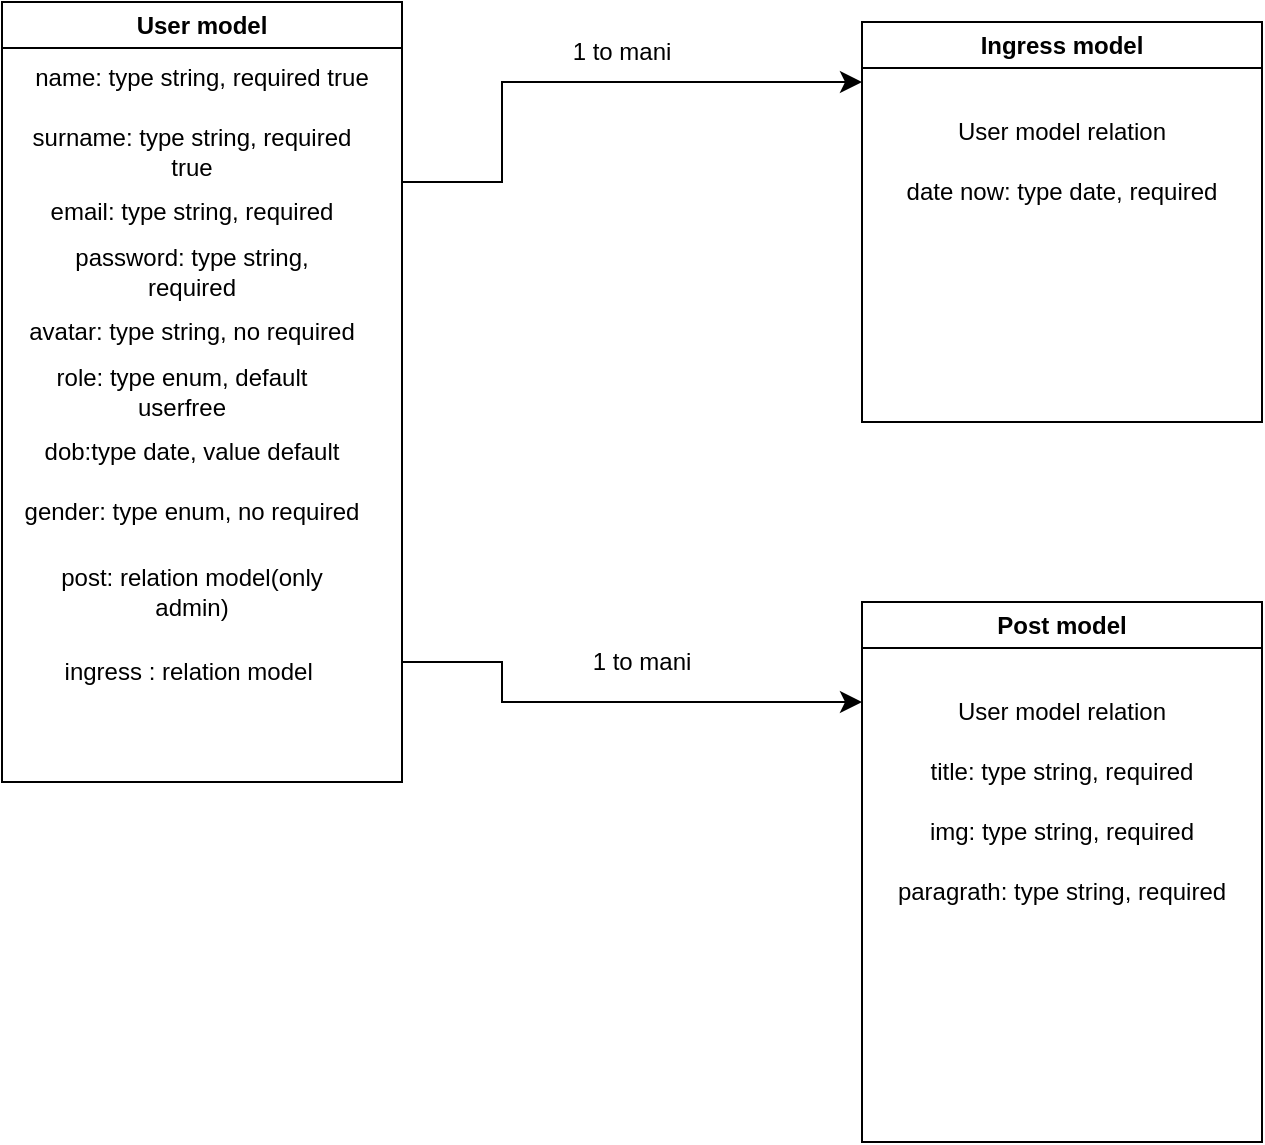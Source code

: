 <mxfile version="24.8.6">
  <diagram name="Pagina-1" id="JOIgIn3KbeQ9x2CKIV-x">
    <mxGraphModel dx="1434" dy="785" grid="1" gridSize="10" guides="1" tooltips="1" connect="1" arrows="1" fold="1" page="1" pageScale="1" pageWidth="827" pageHeight="1169" math="0" shadow="0">
      <root>
        <mxCell id="0" />
        <mxCell id="1" parent="0" />
        <mxCell id="KtjzIo8N0zQSq1fHEVoi-2" value="User model" style="swimlane;whiteSpace=wrap;html=1;" vertex="1" parent="1">
          <mxGeometry x="50" y="70" width="200" height="390" as="geometry" />
        </mxCell>
        <mxCell id="KtjzIo8N0zQSq1fHEVoi-3" value="name: type string, required true&lt;div&gt;&lt;div&gt;&lt;br&gt;&lt;/div&gt;&lt;/div&gt;" style="text;html=1;align=center;verticalAlign=middle;whiteSpace=wrap;rounded=0;" vertex="1" parent="KtjzIo8N0zQSq1fHEVoi-2">
          <mxGeometry x="10" y="30" width="180" height="30" as="geometry" />
        </mxCell>
        <mxCell id="KtjzIo8N0zQSq1fHEVoi-4" value="surname: type string, required true" style="text;html=1;align=center;verticalAlign=middle;whiteSpace=wrap;rounded=0;" vertex="1" parent="KtjzIo8N0zQSq1fHEVoi-2">
          <mxGeometry x="10" y="60" width="170" height="30" as="geometry" />
        </mxCell>
        <mxCell id="KtjzIo8N0zQSq1fHEVoi-5" value="email: type string, required" style="text;html=1;align=center;verticalAlign=middle;whiteSpace=wrap;rounded=0;" vertex="1" parent="KtjzIo8N0zQSq1fHEVoi-2">
          <mxGeometry x="10" y="90" width="170" height="30" as="geometry" />
        </mxCell>
        <mxCell id="KtjzIo8N0zQSq1fHEVoi-6" value="role: type enum, default userfree" style="text;html=1;align=center;verticalAlign=middle;whiteSpace=wrap;rounded=0;" vertex="1" parent="KtjzIo8N0zQSq1fHEVoi-2">
          <mxGeometry x="10" y="180" width="160" height="30" as="geometry" />
        </mxCell>
        <mxCell id="KtjzIo8N0zQSq1fHEVoi-7" value="avatar: type string, no required" style="text;html=1;align=center;verticalAlign=middle;whiteSpace=wrap;rounded=0;" vertex="1" parent="KtjzIo8N0zQSq1fHEVoi-2">
          <mxGeometry x="10" y="150" width="170" height="30" as="geometry" />
        </mxCell>
        <mxCell id="KtjzIo8N0zQSq1fHEVoi-8" value="dob:type date, value default" style="text;html=1;align=center;verticalAlign=middle;whiteSpace=wrap;rounded=0;" vertex="1" parent="KtjzIo8N0zQSq1fHEVoi-2">
          <mxGeometry x="10" y="210" width="170" height="30" as="geometry" />
        </mxCell>
        <mxCell id="KtjzIo8N0zQSq1fHEVoi-10" value="password: type string, required" style="text;html=1;align=center;verticalAlign=middle;whiteSpace=wrap;rounded=0;" vertex="1" parent="KtjzIo8N0zQSq1fHEVoi-2">
          <mxGeometry x="20" y="120" width="150" height="30" as="geometry" />
        </mxCell>
        <mxCell id="KtjzIo8N0zQSq1fHEVoi-11" value="gender: type enum, no required" style="text;html=1;align=center;verticalAlign=middle;whiteSpace=wrap;rounded=0;" vertex="1" parent="KtjzIo8N0zQSq1fHEVoi-2">
          <mxGeometry x="10" y="240" width="170" height="30" as="geometry" />
        </mxCell>
        <mxCell id="KtjzIo8N0zQSq1fHEVoi-12" value="post: relation model(only admin)" style="text;html=1;align=center;verticalAlign=middle;whiteSpace=wrap;rounded=0;" vertex="1" parent="KtjzIo8N0zQSq1fHEVoi-2">
          <mxGeometry x="10" y="280" width="170" height="30" as="geometry" />
        </mxCell>
        <mxCell id="KtjzIo8N0zQSq1fHEVoi-13" value="ingress : relation model&amp;nbsp;" style="text;html=1;align=center;verticalAlign=middle;whiteSpace=wrap;rounded=0;" vertex="1" parent="KtjzIo8N0zQSq1fHEVoi-2">
          <mxGeometry x="10" y="320" width="170" height="30" as="geometry" />
        </mxCell>
        <mxCell id="KtjzIo8N0zQSq1fHEVoi-23" value="Ingress model" style="swimlane;whiteSpace=wrap;html=1;" vertex="1" parent="1">
          <mxGeometry x="480" y="80" width="200" height="200" as="geometry" />
        </mxCell>
        <mxCell id="KtjzIo8N0zQSq1fHEVoi-29" value="User model relation" style="text;html=1;align=center;verticalAlign=middle;whiteSpace=wrap;rounded=0;" vertex="1" parent="KtjzIo8N0zQSq1fHEVoi-23">
          <mxGeometry x="10" y="40" width="180" height="30" as="geometry" />
        </mxCell>
        <mxCell id="KtjzIo8N0zQSq1fHEVoi-30" value="date now: type date, required" style="text;html=1;align=center;verticalAlign=middle;whiteSpace=wrap;rounded=0;" vertex="1" parent="KtjzIo8N0zQSq1fHEVoi-23">
          <mxGeometry x="10" y="70" width="180" height="30" as="geometry" />
        </mxCell>
        <mxCell id="KtjzIo8N0zQSq1fHEVoi-24" value="" style="edgeStyle=segmentEdgeStyle;endArrow=classic;html=1;curved=0;rounded=0;endSize=8;startSize=8;sourcePerimeterSpacing=0;targetPerimeterSpacing=0;" edge="1" parent="1">
          <mxGeometry width="100" relative="1" as="geometry">
            <mxPoint x="250" y="120" as="sourcePoint" />
            <mxPoint x="480" y="110" as="targetPoint" />
            <Array as="points">
              <mxPoint x="300" y="160" />
            </Array>
          </mxGeometry>
        </mxCell>
        <mxCell id="KtjzIo8N0zQSq1fHEVoi-27" value="1 to mani" style="text;html=1;align=center;verticalAlign=middle;whiteSpace=wrap;rounded=0;" vertex="1" parent="1">
          <mxGeometry x="330" y="80" width="60" height="30" as="geometry" />
        </mxCell>
        <mxCell id="KtjzIo8N0zQSq1fHEVoi-31" value="Post model" style="swimlane;whiteSpace=wrap;html=1;" vertex="1" parent="1">
          <mxGeometry x="480" y="370" width="200" height="270" as="geometry" />
        </mxCell>
        <mxCell id="KtjzIo8N0zQSq1fHEVoi-32" value="User model relation" style="text;html=1;align=center;verticalAlign=middle;whiteSpace=wrap;rounded=0;" vertex="1" parent="KtjzIo8N0zQSq1fHEVoi-31">
          <mxGeometry x="10" y="40" width="180" height="30" as="geometry" />
        </mxCell>
        <mxCell id="KtjzIo8N0zQSq1fHEVoi-33" value="title: type string, required" style="text;html=1;align=center;verticalAlign=middle;whiteSpace=wrap;rounded=0;" vertex="1" parent="KtjzIo8N0zQSq1fHEVoi-31">
          <mxGeometry x="10" y="70" width="180" height="30" as="geometry" />
        </mxCell>
        <mxCell id="KtjzIo8N0zQSq1fHEVoi-34" value="img: type string, required" style="text;html=1;align=center;verticalAlign=middle;whiteSpace=wrap;rounded=0;" vertex="1" parent="KtjzIo8N0zQSq1fHEVoi-31">
          <mxGeometry x="10" y="100" width="180" height="30" as="geometry" />
        </mxCell>
        <mxCell id="KtjzIo8N0zQSq1fHEVoi-35" value="" style="edgeStyle=segmentEdgeStyle;endArrow=classic;html=1;curved=0;rounded=0;endSize=8;startSize=8;sourcePerimeterSpacing=0;targetPerimeterSpacing=0;" edge="1" parent="KtjzIo8N0zQSq1fHEVoi-31">
          <mxGeometry width="100" relative="1" as="geometry">
            <mxPoint x="-230" y="-10" as="sourcePoint" />
            <mxPoint y="50" as="targetPoint" />
            <Array as="points">
              <mxPoint x="-230" y="30" />
              <mxPoint x="-180" y="30" />
              <mxPoint x="-180" y="50" />
            </Array>
          </mxGeometry>
        </mxCell>
        <mxCell id="KtjzIo8N0zQSq1fHEVoi-37" value="paragrath: type string, required" style="text;html=1;align=center;verticalAlign=middle;whiteSpace=wrap;rounded=0;" vertex="1" parent="KtjzIo8N0zQSq1fHEVoi-31">
          <mxGeometry x="10" y="130" width="180" height="30" as="geometry" />
        </mxCell>
        <mxCell id="KtjzIo8N0zQSq1fHEVoi-36" value="1 to mani" style="text;html=1;align=center;verticalAlign=middle;whiteSpace=wrap;rounded=0;" vertex="1" parent="1">
          <mxGeometry x="340" y="390" width="60" height="20" as="geometry" />
        </mxCell>
      </root>
    </mxGraphModel>
  </diagram>
</mxfile>
